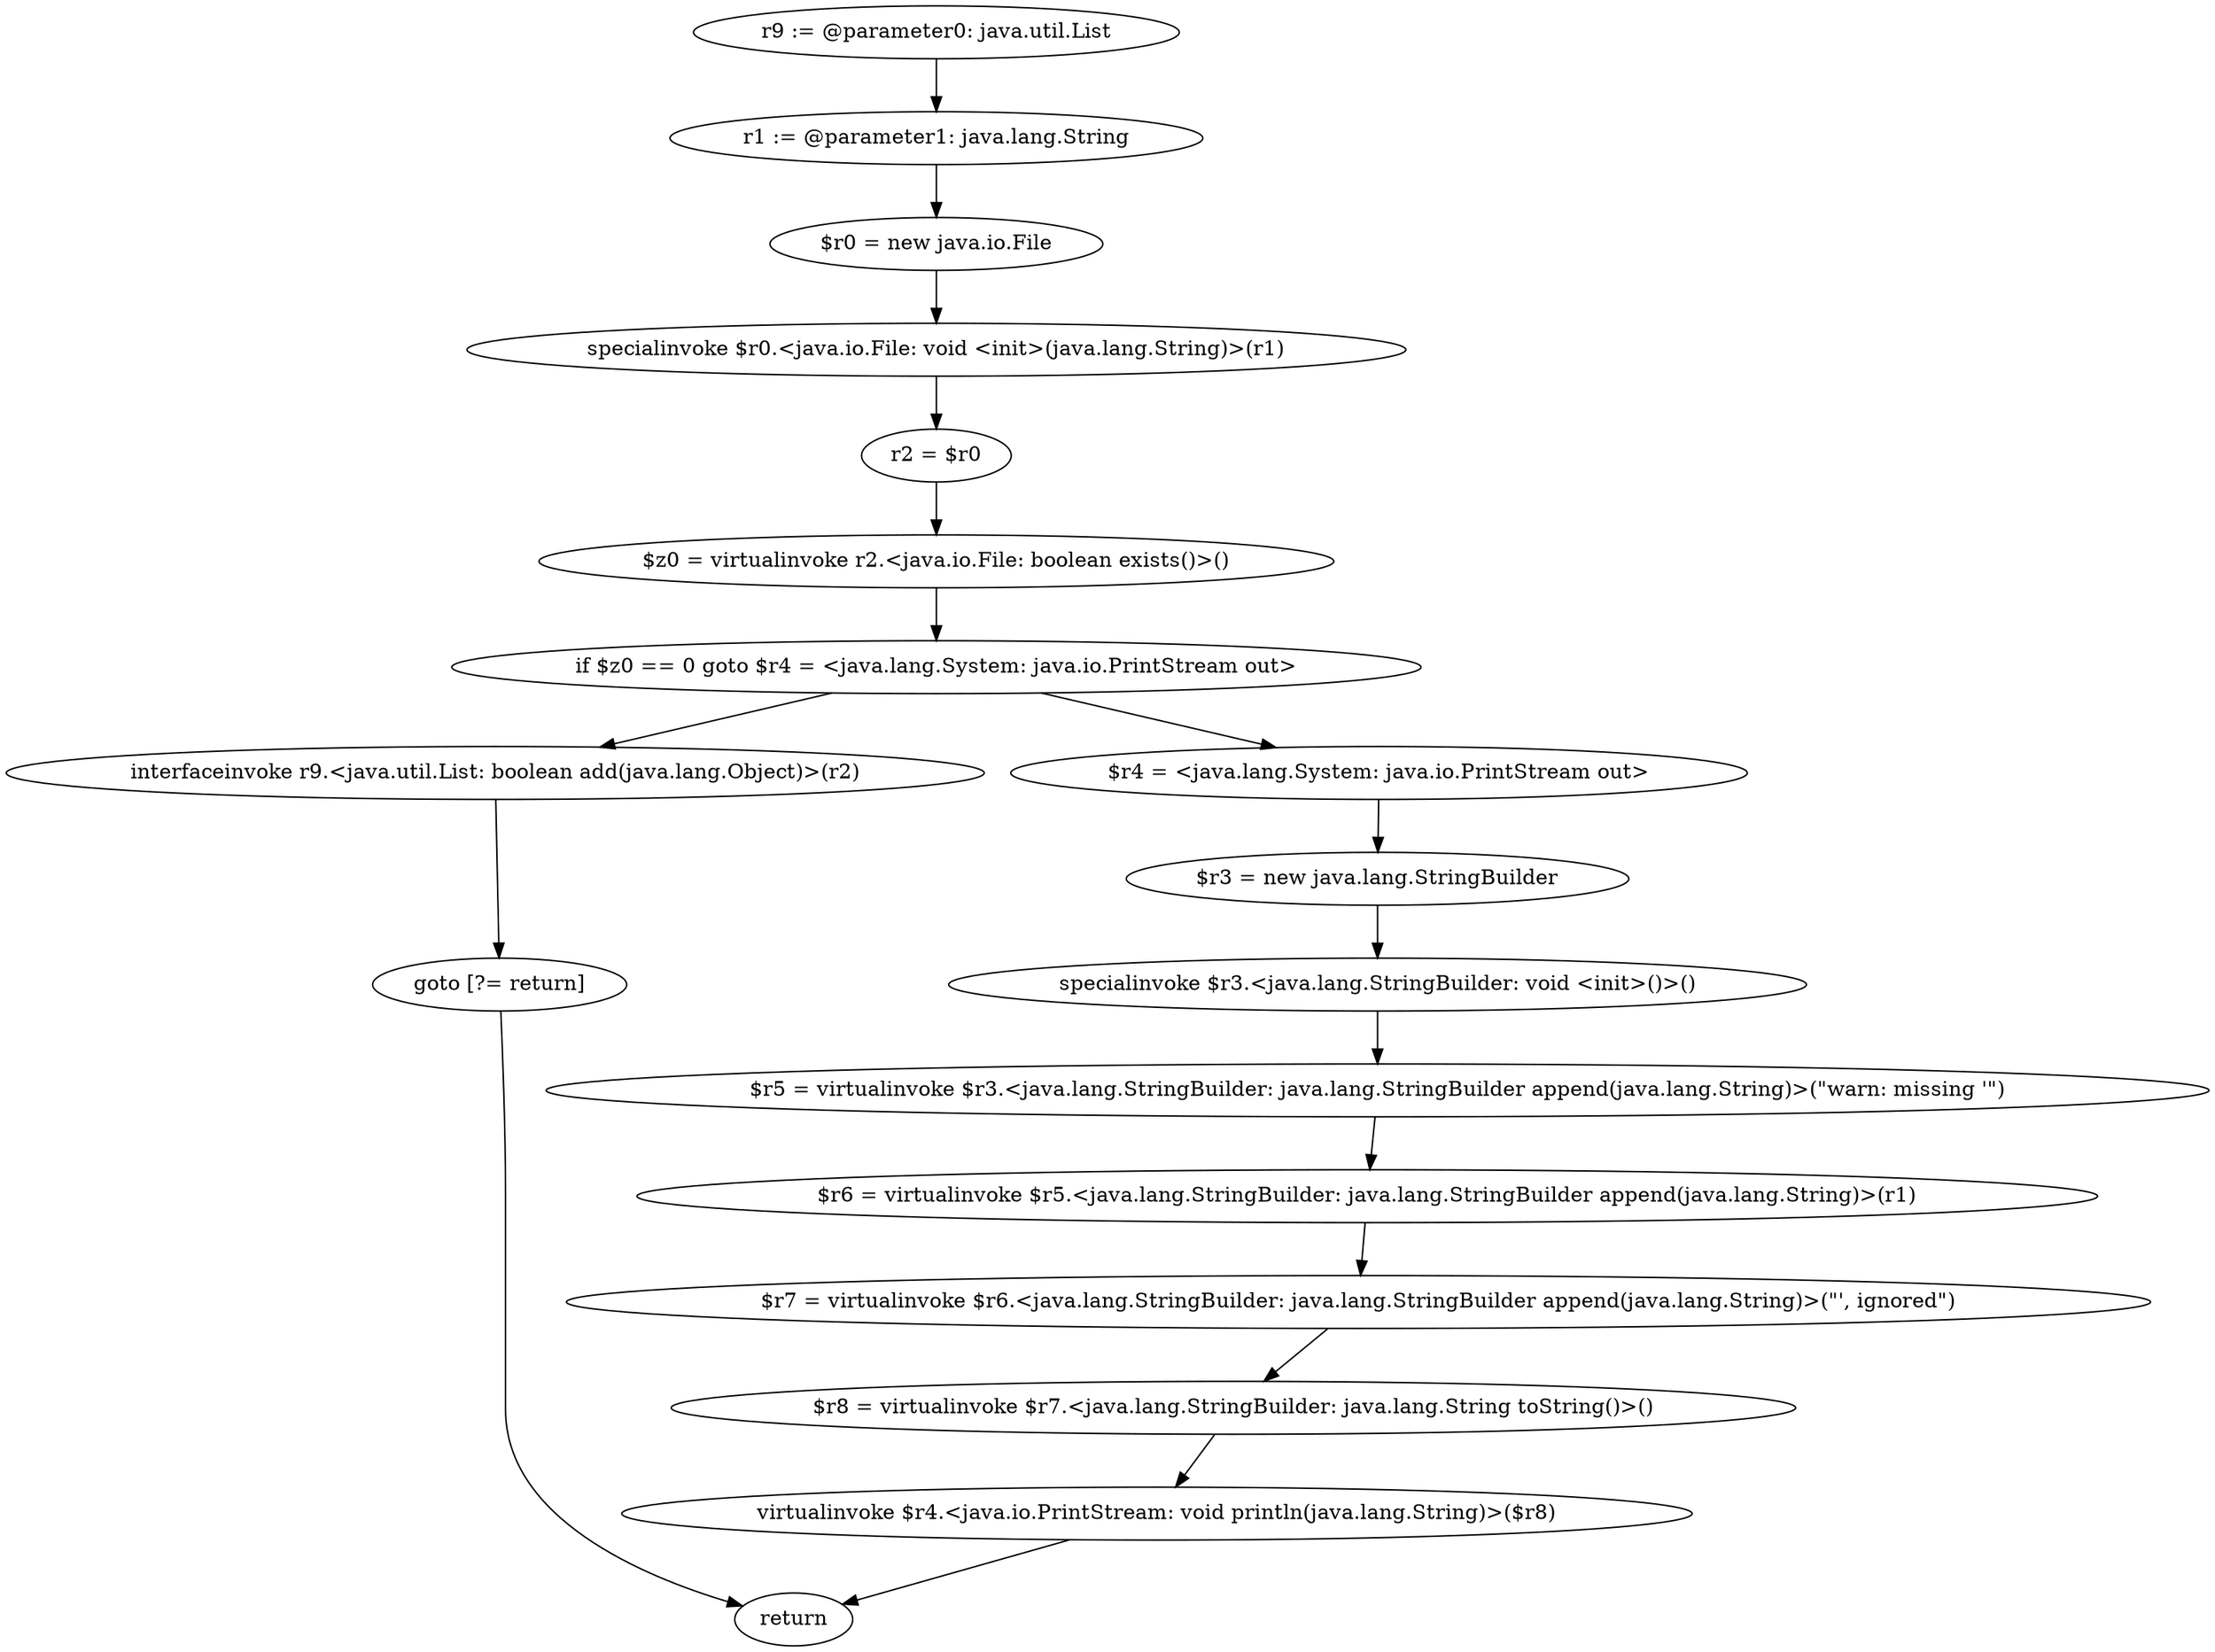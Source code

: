 digraph "unitGraph" {
    "r9 := @parameter0: java.util.List"
    "r1 := @parameter1: java.lang.String"
    "$r0 = new java.io.File"
    "specialinvoke $r0.<java.io.File: void <init>(java.lang.String)>(r1)"
    "r2 = $r0"
    "$z0 = virtualinvoke r2.<java.io.File: boolean exists()>()"
    "if $z0 == 0 goto $r4 = <java.lang.System: java.io.PrintStream out>"
    "interfaceinvoke r9.<java.util.List: boolean add(java.lang.Object)>(r2)"
    "goto [?= return]"
    "$r4 = <java.lang.System: java.io.PrintStream out>"
    "$r3 = new java.lang.StringBuilder"
    "specialinvoke $r3.<java.lang.StringBuilder: void <init>()>()"
    "$r5 = virtualinvoke $r3.<java.lang.StringBuilder: java.lang.StringBuilder append(java.lang.String)>(\"warn: missing \'\")"
    "$r6 = virtualinvoke $r5.<java.lang.StringBuilder: java.lang.StringBuilder append(java.lang.String)>(r1)"
    "$r7 = virtualinvoke $r6.<java.lang.StringBuilder: java.lang.StringBuilder append(java.lang.String)>(\"\', ignored\")"
    "$r8 = virtualinvoke $r7.<java.lang.StringBuilder: java.lang.String toString()>()"
    "virtualinvoke $r4.<java.io.PrintStream: void println(java.lang.String)>($r8)"
    "return"
    "r9 := @parameter0: java.util.List"->"r1 := @parameter1: java.lang.String";
    "r1 := @parameter1: java.lang.String"->"$r0 = new java.io.File";
    "$r0 = new java.io.File"->"specialinvoke $r0.<java.io.File: void <init>(java.lang.String)>(r1)";
    "specialinvoke $r0.<java.io.File: void <init>(java.lang.String)>(r1)"->"r2 = $r0";
    "r2 = $r0"->"$z0 = virtualinvoke r2.<java.io.File: boolean exists()>()";
    "$z0 = virtualinvoke r2.<java.io.File: boolean exists()>()"->"if $z0 == 0 goto $r4 = <java.lang.System: java.io.PrintStream out>";
    "if $z0 == 0 goto $r4 = <java.lang.System: java.io.PrintStream out>"->"interfaceinvoke r9.<java.util.List: boolean add(java.lang.Object)>(r2)";
    "if $z0 == 0 goto $r4 = <java.lang.System: java.io.PrintStream out>"->"$r4 = <java.lang.System: java.io.PrintStream out>";
    "interfaceinvoke r9.<java.util.List: boolean add(java.lang.Object)>(r2)"->"goto [?= return]";
    "goto [?= return]"->"return";
    "$r4 = <java.lang.System: java.io.PrintStream out>"->"$r3 = new java.lang.StringBuilder";
    "$r3 = new java.lang.StringBuilder"->"specialinvoke $r3.<java.lang.StringBuilder: void <init>()>()";
    "specialinvoke $r3.<java.lang.StringBuilder: void <init>()>()"->"$r5 = virtualinvoke $r3.<java.lang.StringBuilder: java.lang.StringBuilder append(java.lang.String)>(\"warn: missing \'\")";
    "$r5 = virtualinvoke $r3.<java.lang.StringBuilder: java.lang.StringBuilder append(java.lang.String)>(\"warn: missing \'\")"->"$r6 = virtualinvoke $r5.<java.lang.StringBuilder: java.lang.StringBuilder append(java.lang.String)>(r1)";
    "$r6 = virtualinvoke $r5.<java.lang.StringBuilder: java.lang.StringBuilder append(java.lang.String)>(r1)"->"$r7 = virtualinvoke $r6.<java.lang.StringBuilder: java.lang.StringBuilder append(java.lang.String)>(\"\', ignored\")";
    "$r7 = virtualinvoke $r6.<java.lang.StringBuilder: java.lang.StringBuilder append(java.lang.String)>(\"\', ignored\")"->"$r8 = virtualinvoke $r7.<java.lang.StringBuilder: java.lang.String toString()>()";
    "$r8 = virtualinvoke $r7.<java.lang.StringBuilder: java.lang.String toString()>()"->"virtualinvoke $r4.<java.io.PrintStream: void println(java.lang.String)>($r8)";
    "virtualinvoke $r4.<java.io.PrintStream: void println(java.lang.String)>($r8)"->"return";
}
